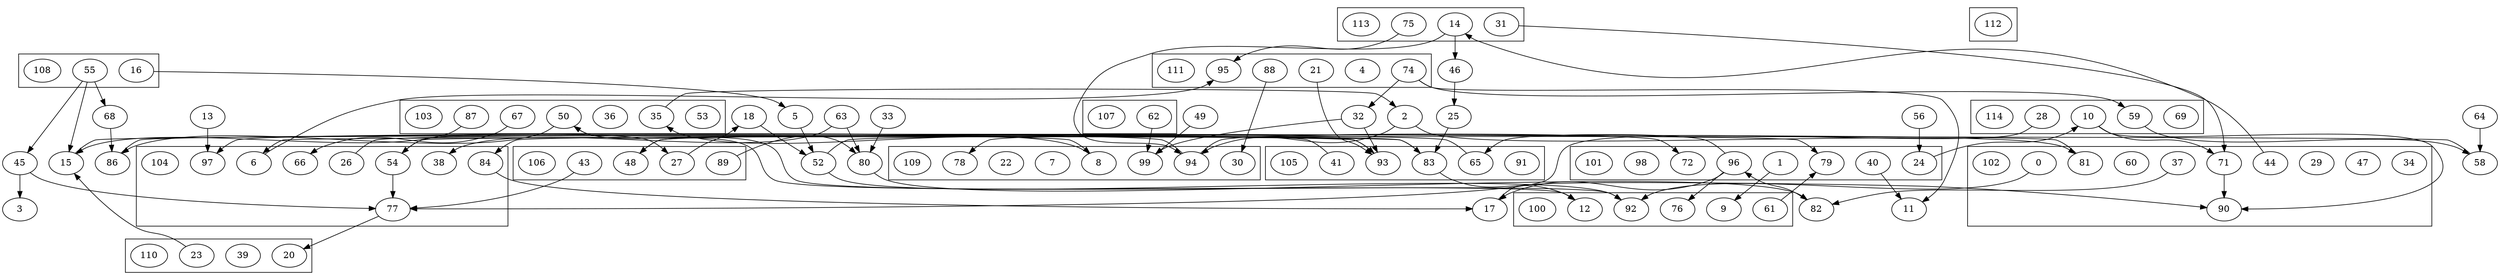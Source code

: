 digraph G {
subgraph cluster_0 {
61
92
12
9
76
100
}
subgraph cluster_1 {
72
96
1
79
40
24
98
101
}
subgraph cluster_2 {
90
34
47
29
71
24
44
37
60
9
81
0
102
}
subgraph cluster_3 {
53
35
36
29
67
96
87
50
103
}
subgraph cluster_4 {
54
9
97
79
84
6
66
81
38
90
77
26
104
}
subgraph cluster_5 {
91
76
83
84
61
65
93
41
98
105
}
subgraph cluster_6 {
48
27
89
43
106
}
subgraph cluster_7 {
60
61
72
40
96
62
0
61
98
36
107
}
subgraph cluster_8 {
55
16
108
}
subgraph cluster_9 {
16
99
30
94
8
7
22
78
43
71
109
}
subgraph cluster_10 {
37
23
66
23
39
20
89
83
110
}
subgraph cluster_11 {
38
21
4
95
74
23
88
97
90
9
111
}
subgraph cluster_12 {
60
112
}
subgraph cluster_13 {
93
24
44
14
38
31
79
75
113
}
subgraph cluster_14 {
26
69
10
10
76
28
59
61
81
99
53
114
}
33->80
26->8
41->78
94->97
96->65
87->15
64->58
75->95
5->52
25->83
68->86
15->93
77->20
50->12
28->77
32->93
45->77
81->84
67->66
21->93
96->17
37->82
16->5
86->79
6->95
1->9
52->92
18->52
74->32
74->11
74->59
59->58
40->11
82->96
50->86
32->99
27->18
71->90
96->76
54->77
13->97
0->92
62->99
2->94
65->48
55->45
83->12
52->83
35->2
45->3
88->30
23->15
44->14
58->6
10->71
54->27
17->90
89->80
94->72
55->68
31->71
63->80
55->15
84->17
14->94
92->50
43->77
56->24
49->99
83->54
61->79
10->90
63->38
14->46
24->10
46->25
8->35
80->82
2->81
93->48
}
